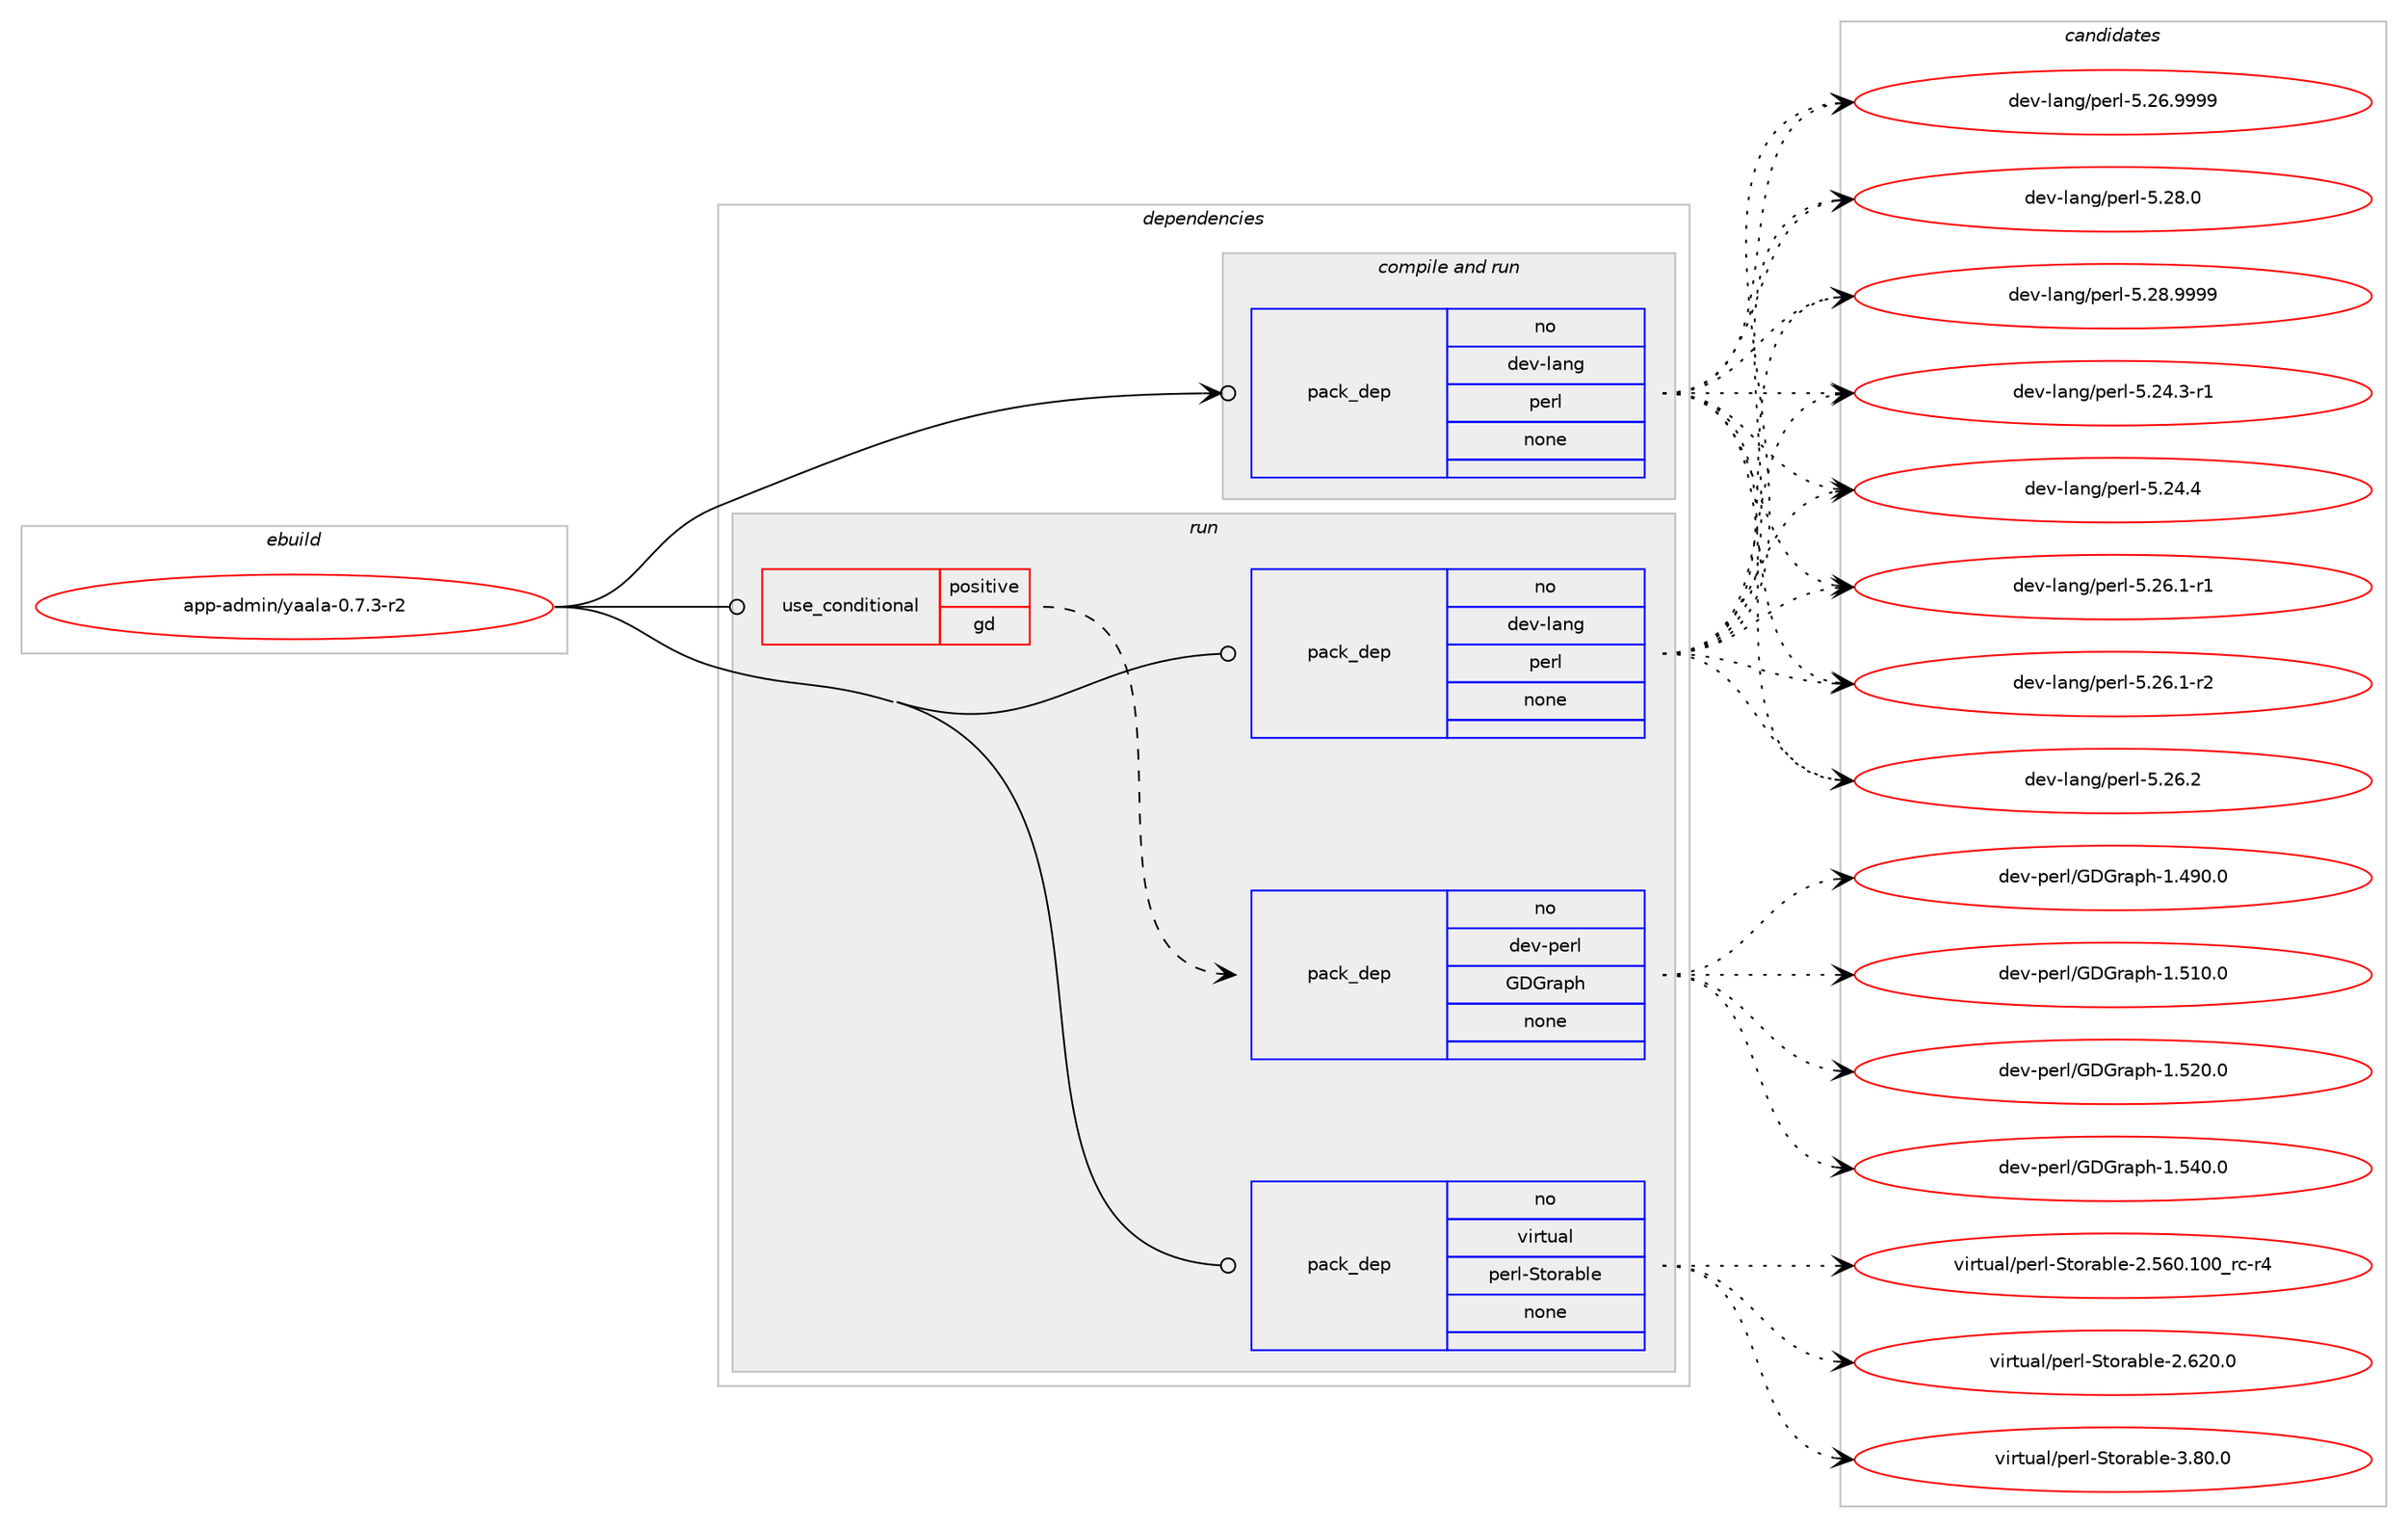 digraph prolog {

# *************
# Graph options
# *************

newrank=true;
concentrate=true;
compound=true;
graph [rankdir=LR,fontname=Helvetica,fontsize=10,ranksep=1.5];#, ranksep=2.5, nodesep=0.2];
edge  [arrowhead=vee];
node  [fontname=Helvetica,fontsize=10];

# **********
# The ebuild
# **********

subgraph cluster_leftcol {
color=gray;
rank=same;
label=<<i>ebuild</i>>;
id [label="app-admin/yaala-0.7.3-r2", color=red, width=4, href="../app-admin/yaala-0.7.3-r2.svg"];
}

# ****************
# The dependencies
# ****************

subgraph cluster_midcol {
color=gray;
label=<<i>dependencies</i>>;
subgraph cluster_compile {
fillcolor="#eeeeee";
style=filled;
label=<<i>compile</i>>;
}
subgraph cluster_compileandrun {
fillcolor="#eeeeee";
style=filled;
label=<<i>compile and run</i>>;
subgraph pack1631 {
dependency2056 [label=<<TABLE BORDER="0" CELLBORDER="1" CELLSPACING="0" CELLPADDING="4" WIDTH="220"><TR><TD ROWSPAN="6" CELLPADDING="30">pack_dep</TD></TR><TR><TD WIDTH="110">no</TD></TR><TR><TD>dev-lang</TD></TR><TR><TD>perl</TD></TR><TR><TD>none</TD></TR><TR><TD></TD></TR></TABLE>>, shape=none, color=blue];
}
id:e -> dependency2056:w [weight=20,style="solid",arrowhead="odotvee"];
}
subgraph cluster_run {
fillcolor="#eeeeee";
style=filled;
label=<<i>run</i>>;
subgraph cond343 {
dependency2057 [label=<<TABLE BORDER="0" CELLBORDER="1" CELLSPACING="0" CELLPADDING="4"><TR><TD ROWSPAN="3" CELLPADDING="10">use_conditional</TD></TR><TR><TD>positive</TD></TR><TR><TD>gd</TD></TR></TABLE>>, shape=none, color=red];
subgraph pack1632 {
dependency2058 [label=<<TABLE BORDER="0" CELLBORDER="1" CELLSPACING="0" CELLPADDING="4" WIDTH="220"><TR><TD ROWSPAN="6" CELLPADDING="30">pack_dep</TD></TR><TR><TD WIDTH="110">no</TD></TR><TR><TD>dev-perl</TD></TR><TR><TD>GDGraph</TD></TR><TR><TD>none</TD></TR><TR><TD></TD></TR></TABLE>>, shape=none, color=blue];
}
dependency2057:e -> dependency2058:w [weight=20,style="dashed",arrowhead="vee"];
}
id:e -> dependency2057:w [weight=20,style="solid",arrowhead="odot"];
subgraph pack1633 {
dependency2059 [label=<<TABLE BORDER="0" CELLBORDER="1" CELLSPACING="0" CELLPADDING="4" WIDTH="220"><TR><TD ROWSPAN="6" CELLPADDING="30">pack_dep</TD></TR><TR><TD WIDTH="110">no</TD></TR><TR><TD>dev-lang</TD></TR><TR><TD>perl</TD></TR><TR><TD>none</TD></TR><TR><TD></TD></TR></TABLE>>, shape=none, color=blue];
}
id:e -> dependency2059:w [weight=20,style="solid",arrowhead="odot"];
subgraph pack1634 {
dependency2060 [label=<<TABLE BORDER="0" CELLBORDER="1" CELLSPACING="0" CELLPADDING="4" WIDTH="220"><TR><TD ROWSPAN="6" CELLPADDING="30">pack_dep</TD></TR><TR><TD WIDTH="110">no</TD></TR><TR><TD>virtual</TD></TR><TR><TD>perl-Storable</TD></TR><TR><TD>none</TD></TR><TR><TD></TD></TR></TABLE>>, shape=none, color=blue];
}
id:e -> dependency2060:w [weight=20,style="solid",arrowhead="odot"];
}
}

# **************
# The candidates
# **************

subgraph cluster_choices {
rank=same;
color=gray;
label=<<i>candidates</i>>;

subgraph choice1631 {
color=black;
nodesep=1;
choice100101118451089711010347112101114108455346505246514511449 [label="dev-lang/perl-5.24.3-r1", color=red, width=4,href="../dev-lang/perl-5.24.3-r1.svg"];
choice10010111845108971101034711210111410845534650524652 [label="dev-lang/perl-5.24.4", color=red, width=4,href="../dev-lang/perl-5.24.4.svg"];
choice100101118451089711010347112101114108455346505446494511449 [label="dev-lang/perl-5.26.1-r1", color=red, width=4,href="../dev-lang/perl-5.26.1-r1.svg"];
choice100101118451089711010347112101114108455346505446494511450 [label="dev-lang/perl-5.26.1-r2", color=red, width=4,href="../dev-lang/perl-5.26.1-r2.svg"];
choice10010111845108971101034711210111410845534650544650 [label="dev-lang/perl-5.26.2", color=red, width=4,href="../dev-lang/perl-5.26.2.svg"];
choice10010111845108971101034711210111410845534650544657575757 [label="dev-lang/perl-5.26.9999", color=red, width=4,href="../dev-lang/perl-5.26.9999.svg"];
choice10010111845108971101034711210111410845534650564648 [label="dev-lang/perl-5.28.0", color=red, width=4,href="../dev-lang/perl-5.28.0.svg"];
choice10010111845108971101034711210111410845534650564657575757 [label="dev-lang/perl-5.28.9999", color=red, width=4,href="../dev-lang/perl-5.28.9999.svg"];
dependency2056:e -> choice100101118451089711010347112101114108455346505246514511449:w [style=dotted,weight="100"];
dependency2056:e -> choice10010111845108971101034711210111410845534650524652:w [style=dotted,weight="100"];
dependency2056:e -> choice100101118451089711010347112101114108455346505446494511449:w [style=dotted,weight="100"];
dependency2056:e -> choice100101118451089711010347112101114108455346505446494511450:w [style=dotted,weight="100"];
dependency2056:e -> choice10010111845108971101034711210111410845534650544650:w [style=dotted,weight="100"];
dependency2056:e -> choice10010111845108971101034711210111410845534650544657575757:w [style=dotted,weight="100"];
dependency2056:e -> choice10010111845108971101034711210111410845534650564648:w [style=dotted,weight="100"];
dependency2056:e -> choice10010111845108971101034711210111410845534650564657575757:w [style=dotted,weight="100"];
}
subgraph choice1632 {
color=black;
nodesep=1;
choice1001011184511210111410847716871114971121044549465257484648 [label="dev-perl/GDGraph-1.490.0", color=red, width=4,href="../dev-perl/GDGraph-1.490.0.svg"];
choice1001011184511210111410847716871114971121044549465349484648 [label="dev-perl/GDGraph-1.510.0", color=red, width=4,href="../dev-perl/GDGraph-1.510.0.svg"];
choice1001011184511210111410847716871114971121044549465350484648 [label="dev-perl/GDGraph-1.520.0", color=red, width=4,href="../dev-perl/GDGraph-1.520.0.svg"];
choice1001011184511210111410847716871114971121044549465352484648 [label="dev-perl/GDGraph-1.540.0", color=red, width=4,href="../dev-perl/GDGraph-1.540.0.svg"];
dependency2058:e -> choice1001011184511210111410847716871114971121044549465257484648:w [style=dotted,weight="100"];
dependency2058:e -> choice1001011184511210111410847716871114971121044549465349484648:w [style=dotted,weight="100"];
dependency2058:e -> choice1001011184511210111410847716871114971121044549465350484648:w [style=dotted,weight="100"];
dependency2058:e -> choice1001011184511210111410847716871114971121044549465352484648:w [style=dotted,weight="100"];
}
subgraph choice1633 {
color=black;
nodesep=1;
choice100101118451089711010347112101114108455346505246514511449 [label="dev-lang/perl-5.24.3-r1", color=red, width=4,href="../dev-lang/perl-5.24.3-r1.svg"];
choice10010111845108971101034711210111410845534650524652 [label="dev-lang/perl-5.24.4", color=red, width=4,href="../dev-lang/perl-5.24.4.svg"];
choice100101118451089711010347112101114108455346505446494511449 [label="dev-lang/perl-5.26.1-r1", color=red, width=4,href="../dev-lang/perl-5.26.1-r1.svg"];
choice100101118451089711010347112101114108455346505446494511450 [label="dev-lang/perl-5.26.1-r2", color=red, width=4,href="../dev-lang/perl-5.26.1-r2.svg"];
choice10010111845108971101034711210111410845534650544650 [label="dev-lang/perl-5.26.2", color=red, width=4,href="../dev-lang/perl-5.26.2.svg"];
choice10010111845108971101034711210111410845534650544657575757 [label="dev-lang/perl-5.26.9999", color=red, width=4,href="../dev-lang/perl-5.26.9999.svg"];
choice10010111845108971101034711210111410845534650564648 [label="dev-lang/perl-5.28.0", color=red, width=4,href="../dev-lang/perl-5.28.0.svg"];
choice10010111845108971101034711210111410845534650564657575757 [label="dev-lang/perl-5.28.9999", color=red, width=4,href="../dev-lang/perl-5.28.9999.svg"];
dependency2059:e -> choice100101118451089711010347112101114108455346505246514511449:w [style=dotted,weight="100"];
dependency2059:e -> choice10010111845108971101034711210111410845534650524652:w [style=dotted,weight="100"];
dependency2059:e -> choice100101118451089711010347112101114108455346505446494511449:w [style=dotted,weight="100"];
dependency2059:e -> choice100101118451089711010347112101114108455346505446494511450:w [style=dotted,weight="100"];
dependency2059:e -> choice10010111845108971101034711210111410845534650544650:w [style=dotted,weight="100"];
dependency2059:e -> choice10010111845108971101034711210111410845534650544657575757:w [style=dotted,weight="100"];
dependency2059:e -> choice10010111845108971101034711210111410845534650564648:w [style=dotted,weight="100"];
dependency2059:e -> choice10010111845108971101034711210111410845534650564657575757:w [style=dotted,weight="100"];
}
subgraph choice1634 {
color=black;
nodesep=1;
choice1181051141161179710847112101114108458311611111497981081014550465354484649484895114994511452 [label="virtual/perl-Storable-2.560.100_rc-r4", color=red, width=4,href="../virtual/perl-Storable-2.560.100_rc-r4.svg"];
choice1181051141161179710847112101114108458311611111497981081014550465450484648 [label="virtual/perl-Storable-2.620.0", color=red, width=4,href="../virtual/perl-Storable-2.620.0.svg"];
choice11810511411611797108471121011141084583116111114979810810145514656484648 [label="virtual/perl-Storable-3.80.0", color=red, width=4,href="../virtual/perl-Storable-3.80.0.svg"];
dependency2060:e -> choice1181051141161179710847112101114108458311611111497981081014550465354484649484895114994511452:w [style=dotted,weight="100"];
dependency2060:e -> choice1181051141161179710847112101114108458311611111497981081014550465450484648:w [style=dotted,weight="100"];
dependency2060:e -> choice11810511411611797108471121011141084583116111114979810810145514656484648:w [style=dotted,weight="100"];
}
}

}
